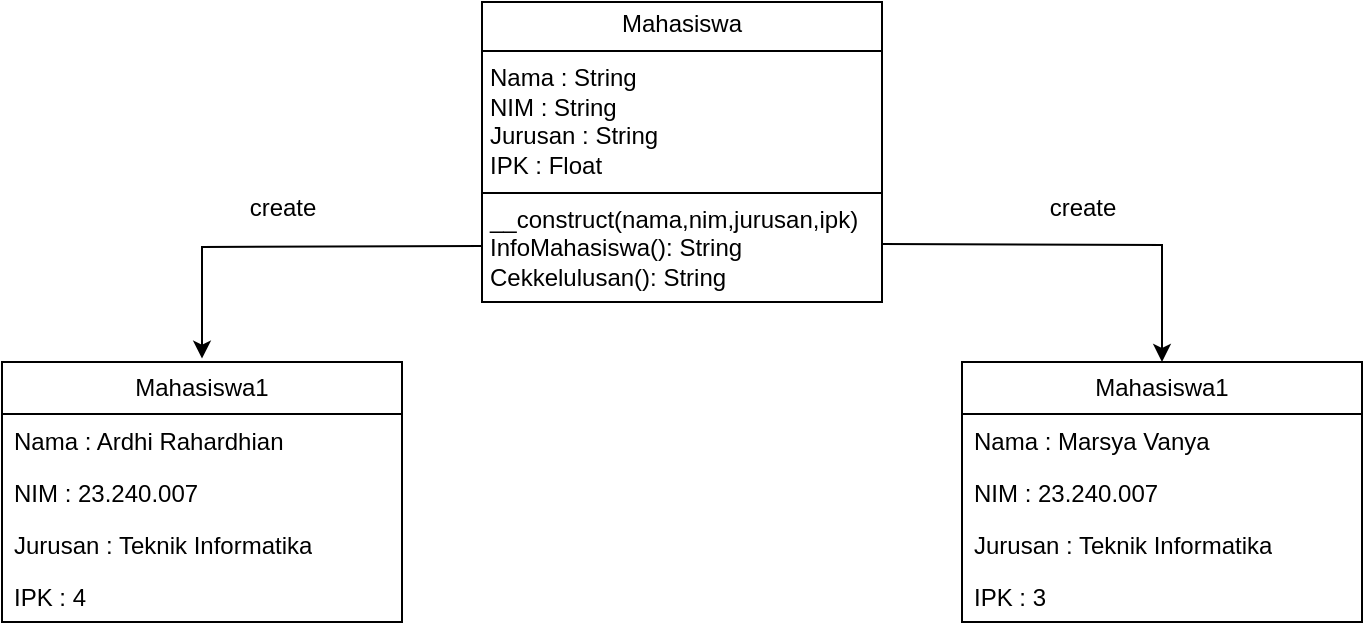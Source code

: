 <mxfile version="24.6.1" type="device">
  <diagram name="Page-1" id="Vo97Hetimg5gCzkvZy_h">
    <mxGraphModel dx="853" dy="598" grid="1" gridSize="10" guides="1" tooltips="1" connect="1" arrows="1" fold="1" page="1" pageScale="1" pageWidth="1920" pageHeight="1200" math="0" shadow="0">
      <root>
        <mxCell id="0" />
        <mxCell id="1" parent="0" />
        <mxCell id="TSalJSn5wfL2_M_Q7V2A-1" value="Mahasiswa1" style="swimlane;fontStyle=0;childLayout=stackLayout;horizontal=1;startSize=26;fillColor=none;horizontalStack=0;resizeParent=1;resizeParentMax=0;resizeLast=0;collapsible=1;marginBottom=0;whiteSpace=wrap;html=1;" vertex="1" parent="1">
          <mxGeometry x="40" y="280" width="200" height="130" as="geometry" />
        </mxCell>
        <mxCell id="TSalJSn5wfL2_M_Q7V2A-2" value="Nama : Ardhi Rahardhian&amp;nbsp;" style="text;strokeColor=none;fillColor=none;align=left;verticalAlign=top;spacingLeft=4;spacingRight=4;overflow=hidden;rotatable=0;points=[[0,0.5],[1,0.5]];portConstraint=eastwest;whiteSpace=wrap;html=1;" vertex="1" parent="TSalJSn5wfL2_M_Q7V2A-1">
          <mxGeometry y="26" width="200" height="26" as="geometry" />
        </mxCell>
        <mxCell id="TSalJSn5wfL2_M_Q7V2A-3" value="NIM : 23.240.007" style="text;strokeColor=none;fillColor=none;align=left;verticalAlign=top;spacingLeft=4;spacingRight=4;overflow=hidden;rotatable=0;points=[[0,0.5],[1,0.5]];portConstraint=eastwest;whiteSpace=wrap;html=1;" vertex="1" parent="TSalJSn5wfL2_M_Q7V2A-1">
          <mxGeometry y="52" width="200" height="26" as="geometry" />
        </mxCell>
        <mxCell id="TSalJSn5wfL2_M_Q7V2A-4" value="Jurusan : Teknik Informatika&lt;div&gt;&lt;br&gt;&lt;/div&gt;" style="text;strokeColor=none;fillColor=none;align=left;verticalAlign=top;spacingLeft=4;spacingRight=4;overflow=hidden;rotatable=0;points=[[0,0.5],[1,0.5]];portConstraint=eastwest;whiteSpace=wrap;html=1;" vertex="1" parent="TSalJSn5wfL2_M_Q7V2A-1">
          <mxGeometry y="78" width="200" height="52" as="geometry" />
        </mxCell>
        <mxCell id="TSalJSn5wfL2_M_Q7V2A-25" style="edgeStyle=orthogonalEdgeStyle;rounded=0;orthogonalLoop=1;jettySize=auto;html=1;exitX=0;exitY=0.75;exitDx=0;exitDy=0;entryX=0.5;entryY=-0.013;entryDx=0;entryDy=0;entryPerimeter=0;" edge="1" parent="1" target="TSalJSn5wfL2_M_Q7V2A-1">
          <mxGeometry relative="1" as="geometry">
            <mxPoint x="140" y="277" as="targetPoint" />
            <mxPoint x="280" y="222" as="sourcePoint" />
          </mxGeometry>
        </mxCell>
        <mxCell id="TSalJSn5wfL2_M_Q7V2A-29" style="edgeStyle=orthogonalEdgeStyle;rounded=0;orthogonalLoop=1;jettySize=auto;html=1;exitX=1;exitY=0.75;exitDx=0;exitDy=0;entryX=0.5;entryY=0;entryDx=0;entryDy=0;" edge="1" parent="1" target="TSalJSn5wfL2_M_Q7V2A-15">
          <mxGeometry relative="1" as="geometry">
            <mxPoint x="620" y="266" as="targetPoint" />
            <mxPoint x="480" y="221" as="sourcePoint" />
          </mxGeometry>
        </mxCell>
        <mxCell id="TSalJSn5wfL2_M_Q7V2A-5" value="&lt;p style=&quot;margin:0px;margin-top:4px;text-align:center;&quot;&gt;Mahasiswa&lt;/p&gt;&lt;hr size=&quot;1&quot; style=&quot;border-style:solid;&quot;&gt;&lt;p style=&quot;margin:0px;margin-left:4px;&quot;&gt;Nama : String&lt;br&gt;NIM : String&lt;/p&gt;&lt;p style=&quot;margin:0px;margin-left:4px;&quot;&gt;Jurusan : String&lt;/p&gt;&lt;p style=&quot;margin:0px;margin-left:4px;&quot;&gt;IPK : Float&lt;/p&gt;&lt;hr size=&quot;1&quot; style=&quot;border-style:solid;&quot;&gt;&lt;p style=&quot;margin:0px;margin-left:4px;&quot;&gt;__construct(nama,nim,jurusan,ipk)&lt;br&gt;InfoMahasiswa(): String&lt;/p&gt;&lt;p style=&quot;margin:0px;margin-left:4px;&quot;&gt;Cekkelulusan(): String&lt;/p&gt;" style="verticalAlign=top;align=left;overflow=fill;html=1;whiteSpace=wrap;" vertex="1" parent="1">
          <mxGeometry x="280" y="100" width="200" height="150" as="geometry" />
        </mxCell>
        <mxCell id="TSalJSn5wfL2_M_Q7V2A-10" value="&lt;div&gt;IPK : 4&lt;/div&gt;" style="text;strokeColor=none;fillColor=none;align=left;verticalAlign=top;spacingLeft=4;spacingRight=4;overflow=hidden;rotatable=0;points=[[0,0.5],[1,0.5]];portConstraint=eastwest;whiteSpace=wrap;html=1;" vertex="1" parent="1">
          <mxGeometry x="40" y="384" width="200" height="26" as="geometry" />
        </mxCell>
        <mxCell id="TSalJSn5wfL2_M_Q7V2A-15" value="Mahasiswa1" style="swimlane;fontStyle=0;childLayout=stackLayout;horizontal=1;startSize=26;fillColor=none;horizontalStack=0;resizeParent=1;resizeParentMax=0;resizeLast=0;collapsible=1;marginBottom=0;whiteSpace=wrap;html=1;" vertex="1" parent="1">
          <mxGeometry x="520" y="280" width="200" height="130" as="geometry" />
        </mxCell>
        <mxCell id="TSalJSn5wfL2_M_Q7V2A-16" value="Nama : Marsya Vanya&amp;nbsp;" style="text;strokeColor=none;fillColor=none;align=left;verticalAlign=top;spacingLeft=4;spacingRight=4;overflow=hidden;rotatable=0;points=[[0,0.5],[1,0.5]];portConstraint=eastwest;whiteSpace=wrap;html=1;" vertex="1" parent="TSalJSn5wfL2_M_Q7V2A-15">
          <mxGeometry y="26" width="200" height="26" as="geometry" />
        </mxCell>
        <mxCell id="TSalJSn5wfL2_M_Q7V2A-17" value="NIM : 23.240.007" style="text;strokeColor=none;fillColor=none;align=left;verticalAlign=top;spacingLeft=4;spacingRight=4;overflow=hidden;rotatable=0;points=[[0,0.5],[1,0.5]];portConstraint=eastwest;whiteSpace=wrap;html=1;" vertex="1" parent="TSalJSn5wfL2_M_Q7V2A-15">
          <mxGeometry y="52" width="200" height="26" as="geometry" />
        </mxCell>
        <mxCell id="TSalJSn5wfL2_M_Q7V2A-18" value="Jurusan : Teknik Informatika&lt;div&gt;&lt;br&gt;&lt;/div&gt;" style="text;strokeColor=none;fillColor=none;align=left;verticalAlign=top;spacingLeft=4;spacingRight=4;overflow=hidden;rotatable=0;points=[[0,0.5],[1,0.5]];portConstraint=eastwest;whiteSpace=wrap;html=1;" vertex="1" parent="TSalJSn5wfL2_M_Q7V2A-15">
          <mxGeometry y="78" width="200" height="52" as="geometry" />
        </mxCell>
        <mxCell id="TSalJSn5wfL2_M_Q7V2A-19" value="&lt;div&gt;IPK : 3&lt;/div&gt;" style="text;strokeColor=none;fillColor=none;align=left;verticalAlign=top;spacingLeft=4;spacingRight=4;overflow=hidden;rotatable=0;points=[[0,0.5],[1,0.5]];portConstraint=eastwest;whiteSpace=wrap;html=1;" vertex="1" parent="1">
          <mxGeometry x="520" y="384" width="200" height="26" as="geometry" />
        </mxCell>
        <mxCell id="TSalJSn5wfL2_M_Q7V2A-30" value="create" style="text;html=1;align=center;verticalAlign=middle;resizable=0;points=[];autosize=1;strokeColor=none;fillColor=none;" vertex="1" parent="1">
          <mxGeometry x="150" y="188" width="60" height="30" as="geometry" />
        </mxCell>
        <mxCell id="TSalJSn5wfL2_M_Q7V2A-31" value="create" style="text;html=1;align=center;verticalAlign=middle;resizable=0;points=[];autosize=1;strokeColor=none;fillColor=none;" vertex="1" parent="1">
          <mxGeometry x="550" y="188" width="60" height="30" as="geometry" />
        </mxCell>
      </root>
    </mxGraphModel>
  </diagram>
</mxfile>
